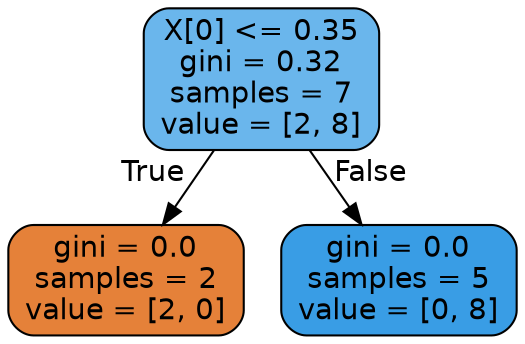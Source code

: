 digraph Tree {
node [shape=box, style="filled, rounded", color="black", fontname="helvetica"] ;
edge [fontname="helvetica"] ;
0 [label="X[0] <= 0.35\ngini = 0.32\nsamples = 7\nvalue = [2, 8]", fillcolor="#6ab6ec"] ;
1 [label="gini = 0.0\nsamples = 2\nvalue = [2, 0]", fillcolor="#e58139"] ;
0 -> 1 [labeldistance=2.5, labelangle=45, headlabel="True"] ;
2 [label="gini = 0.0\nsamples = 5\nvalue = [0, 8]", fillcolor="#399de5"] ;
0 -> 2 [labeldistance=2.5, labelangle=-45, headlabel="False"] ;
}